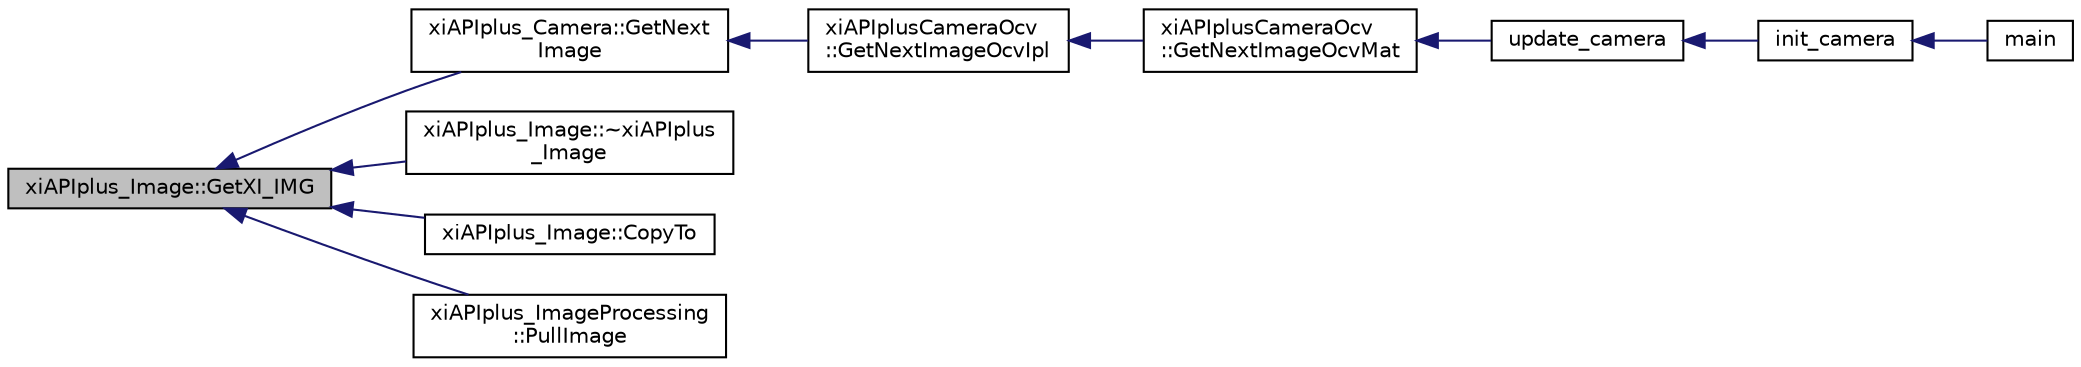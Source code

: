 digraph "xiAPIplus_Image::GetXI_IMG"
{
  edge [fontname="Helvetica",fontsize="10",labelfontname="Helvetica",labelfontsize="10"];
  node [fontname="Helvetica",fontsize="10",shape=record];
  rankdir="LR";
  Node59 [label="xiAPIplus_Image::GetXI_IMG",height=0.2,width=0.4,color="black", fillcolor="grey75", style="filled", fontcolor="black"];
  Node59 -> Node60 [dir="back",color="midnightblue",fontsize="10",style="solid",fontname="Helvetica"];
  Node60 [label="xiAPIplus_Camera::GetNext\lImage",height=0.2,width=0.4,color="black", fillcolor="white", style="filled",URL="$classxi_a_p_iplus___camera.html#ac6fb4893c456afe5f4f59b3311c83bcd"];
  Node60 -> Node61 [dir="back",color="midnightblue",fontsize="10",style="solid",fontname="Helvetica"];
  Node61 [label="xiAPIplusCameraOcv\l::GetNextImageOcvIpl",height=0.2,width=0.4,color="black", fillcolor="white", style="filled",URL="$classxi_a_p_iplus_camera_ocv.html#ac872482532b2b88aac0bcf521fe130bd"];
  Node61 -> Node62 [dir="back",color="midnightblue",fontsize="10",style="solid",fontname="Helvetica"];
  Node62 [label="xiAPIplusCameraOcv\l::GetNextImageOcvMat",height=0.2,width=0.4,color="black", fillcolor="white", style="filled",URL="$classxi_a_p_iplus_camera_ocv.html#a06d552e2d59b6c2a1df19f727b475be1"];
  Node62 -> Node63 [dir="back",color="midnightblue",fontsize="10",style="solid",fontname="Helvetica"];
  Node63 [label="update_camera",height=0.2,width=0.4,color="black", fillcolor="white", style="filled",URL="$_camera_8hpp.html#a2f916abf2339aab7843a1bee720ddb1d"];
  Node63 -> Node64 [dir="back",color="midnightblue",fontsize="10",style="solid",fontname="Helvetica"];
  Node64 [label="init_camera",height=0.2,width=0.4,color="black", fillcolor="white", style="filled",URL="$_camera_8hpp.html#a0a1f7ec3c64eb8634f2f2a80e46405ee"];
  Node64 -> Node65 [dir="back",color="midnightblue",fontsize="10",style="solid",fontname="Helvetica"];
  Node65 [label="main",height=0.2,width=0.4,color="black", fillcolor="white", style="filled",URL="$main_8cpp.html#a0ddf1224851353fc92bfbff6f499fa97"];
  Node59 -> Node66 [dir="back",color="midnightblue",fontsize="10",style="solid",fontname="Helvetica"];
  Node66 [label="xiAPIplus_Image::~xiAPIplus\l_Image",height=0.2,width=0.4,color="black", fillcolor="white", style="filled",URL="$classxi_a_p_iplus___image.html#a6614188c6fdcfa24f2e7148b002faf90"];
  Node59 -> Node67 [dir="back",color="midnightblue",fontsize="10",style="solid",fontname="Helvetica"];
  Node67 [label="xiAPIplus_Image::CopyTo",height=0.2,width=0.4,color="black", fillcolor="white", style="filled",URL="$classxi_a_p_iplus___image.html#a1e50fafbf5ddcb448055ae425971ecec"];
  Node59 -> Node68 [dir="back",color="midnightblue",fontsize="10",style="solid",fontname="Helvetica"];
  Node68 [label="xiAPIplus_ImageProcessing\l::PullImage",height=0.2,width=0.4,color="black", fillcolor="white", style="filled",URL="$classxi_a_p_iplus___image_processing.html#a7a31ae5f2d812b25d4d243cb49e70e71"];
}
